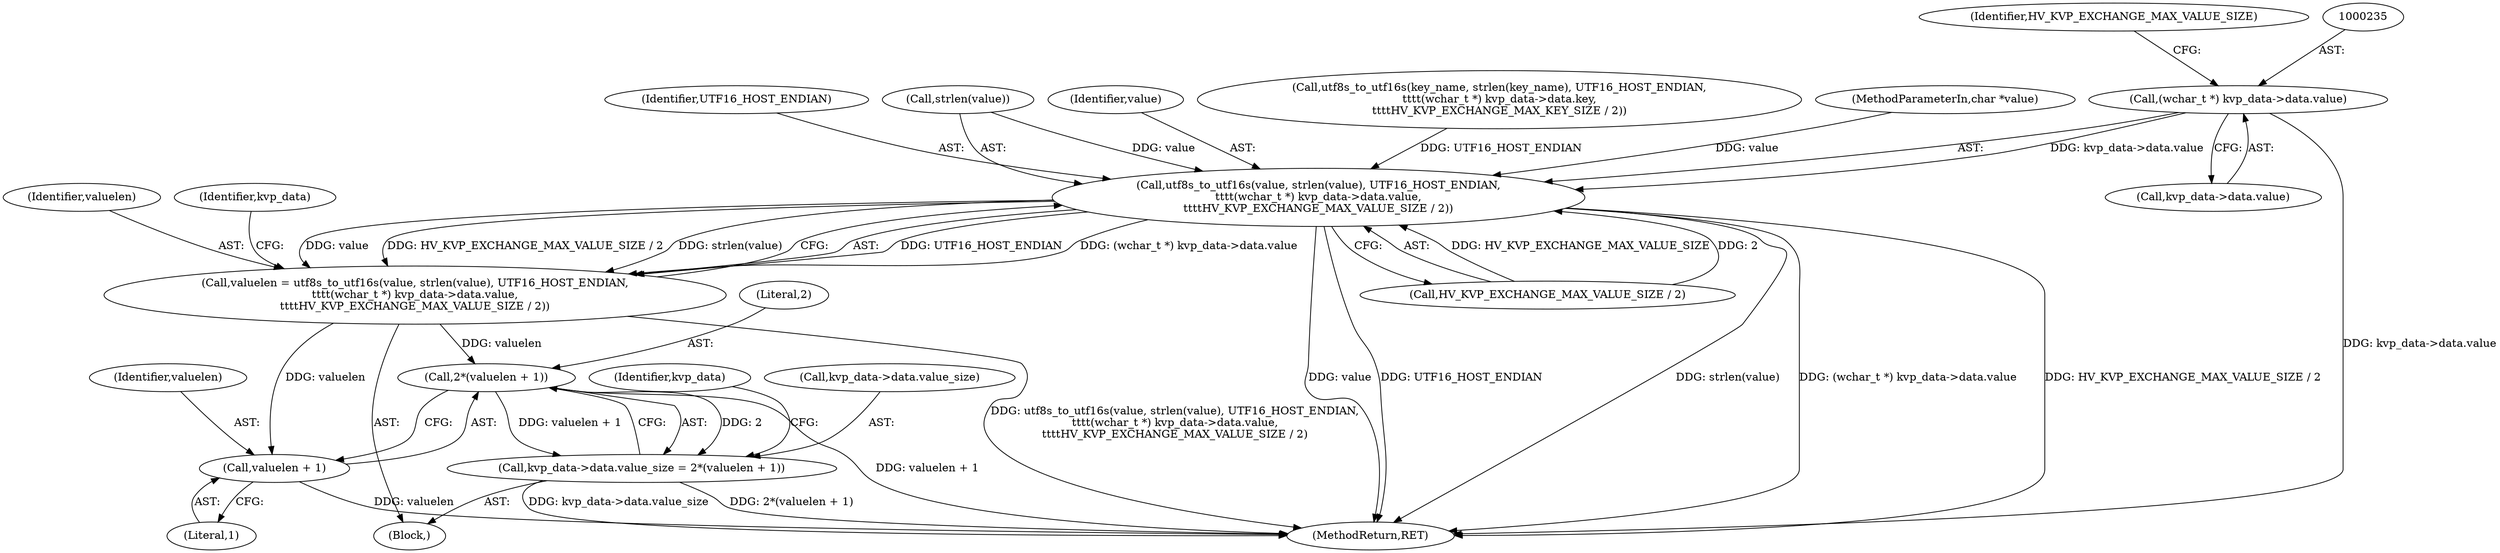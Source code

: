 digraph "0_linux_0720a06a7518c9d0c0125bd5d1f3b6264c55c3dd@pointer" {
"1000234" [label="(Call,(wchar_t *) kvp_data->data.value)"];
"1000229" [label="(Call,utf8s_to_utf16s(value, strlen(value), UTF16_HOST_ENDIAN,\n\t\t\t\t(wchar_t *) kvp_data->data.value,\n\t\t\t\tHV_KVP_EXCHANGE_MAX_VALUE_SIZE / 2))"];
"1000227" [label="(Call,valuelen = utf8s_to_utf16s(value, strlen(value), UTF16_HOST_ENDIAN,\n\t\t\t\t(wchar_t *) kvp_data->data.value,\n\t\t\t\tHV_KVP_EXCHANGE_MAX_VALUE_SIZE / 2))"];
"1000250" [label="(Call,2*(valuelen + 1))"];
"1000244" [label="(Call,kvp_data->data.value_size = 2*(valuelen + 1))"];
"1000252" [label="(Call,valuelen + 1)"];
"1000250" [label="(Call,2*(valuelen + 1))"];
"1000251" [label="(Literal,2)"];
"1000241" [label="(Call,HV_KVP_EXCHANGE_MAX_VALUE_SIZE / 2)"];
"1000227" [label="(Call,valuelen = utf8s_to_utf16s(value, strlen(value), UTF16_HOST_ENDIAN,\n\t\t\t\t(wchar_t *) kvp_data->data.value,\n\t\t\t\tHV_KVP_EXCHANGE_MAX_VALUE_SIZE / 2))"];
"1000282" [label="(MethodReturn,RET)"];
"1000112" [label="(MethodParameterIn,char *value)"];
"1000247" [label="(Identifier,kvp_data)"];
"1000252" [label="(Call,valuelen + 1)"];
"1000233" [label="(Identifier,UTF16_HOST_ENDIAN)"];
"1000228" [label="(Identifier,valuelen)"];
"1000231" [label="(Call,strlen(value))"];
"1000236" [label="(Call,kvp_data->data.value)"];
"1000254" [label="(Literal,1)"];
"1000253" [label="(Identifier,valuelen)"];
"1000244" [label="(Call,kvp_data->data.value_size = 2*(valuelen + 1))"];
"1000234" [label="(Call,(wchar_t *) kvp_data->data.value)"];
"1000230" [label="(Identifier,value)"];
"1000245" [label="(Call,kvp_data->data.value_size)"];
"1000114" [label="(Block,)"];
"1000201" [label="(Call,utf8s_to_utf16s(key_name, strlen(key_name), UTF16_HOST_ENDIAN,\n\t\t\t\t(wchar_t *) kvp_data->data.key,\n\t\t\t\tHV_KVP_EXCHANGE_MAX_KEY_SIZE / 2))"];
"1000242" [label="(Identifier,HV_KVP_EXCHANGE_MAX_VALUE_SIZE)"];
"1000229" [label="(Call,utf8s_to_utf16s(value, strlen(value), UTF16_HOST_ENDIAN,\n\t\t\t\t(wchar_t *) kvp_data->data.value,\n\t\t\t\tHV_KVP_EXCHANGE_MAX_VALUE_SIZE / 2))"];
"1000258" [label="(Identifier,kvp_data)"];
"1000234" -> "1000229"  [label="AST: "];
"1000234" -> "1000236"  [label="CFG: "];
"1000235" -> "1000234"  [label="AST: "];
"1000236" -> "1000234"  [label="AST: "];
"1000242" -> "1000234"  [label="CFG: "];
"1000234" -> "1000282"  [label="DDG: kvp_data->data.value"];
"1000234" -> "1000229"  [label="DDG: kvp_data->data.value"];
"1000229" -> "1000227"  [label="AST: "];
"1000229" -> "1000241"  [label="CFG: "];
"1000230" -> "1000229"  [label="AST: "];
"1000231" -> "1000229"  [label="AST: "];
"1000233" -> "1000229"  [label="AST: "];
"1000241" -> "1000229"  [label="AST: "];
"1000227" -> "1000229"  [label="CFG: "];
"1000229" -> "1000282"  [label="DDG: UTF16_HOST_ENDIAN"];
"1000229" -> "1000282"  [label="DDG: strlen(value)"];
"1000229" -> "1000282"  [label="DDG: (wchar_t *) kvp_data->data.value"];
"1000229" -> "1000282"  [label="DDG: value"];
"1000229" -> "1000282"  [label="DDG: HV_KVP_EXCHANGE_MAX_VALUE_SIZE / 2"];
"1000229" -> "1000227"  [label="DDG: UTF16_HOST_ENDIAN"];
"1000229" -> "1000227"  [label="DDG: (wchar_t *) kvp_data->data.value"];
"1000229" -> "1000227"  [label="DDG: value"];
"1000229" -> "1000227"  [label="DDG: HV_KVP_EXCHANGE_MAX_VALUE_SIZE / 2"];
"1000229" -> "1000227"  [label="DDG: strlen(value)"];
"1000231" -> "1000229"  [label="DDG: value"];
"1000112" -> "1000229"  [label="DDG: value"];
"1000201" -> "1000229"  [label="DDG: UTF16_HOST_ENDIAN"];
"1000241" -> "1000229"  [label="DDG: HV_KVP_EXCHANGE_MAX_VALUE_SIZE"];
"1000241" -> "1000229"  [label="DDG: 2"];
"1000227" -> "1000114"  [label="AST: "];
"1000228" -> "1000227"  [label="AST: "];
"1000247" -> "1000227"  [label="CFG: "];
"1000227" -> "1000282"  [label="DDG: utf8s_to_utf16s(value, strlen(value), UTF16_HOST_ENDIAN,\n\t\t\t\t(wchar_t *) kvp_data->data.value,\n\t\t\t\tHV_KVP_EXCHANGE_MAX_VALUE_SIZE / 2)"];
"1000227" -> "1000250"  [label="DDG: valuelen"];
"1000227" -> "1000252"  [label="DDG: valuelen"];
"1000250" -> "1000244"  [label="AST: "];
"1000250" -> "1000252"  [label="CFG: "];
"1000251" -> "1000250"  [label="AST: "];
"1000252" -> "1000250"  [label="AST: "];
"1000244" -> "1000250"  [label="CFG: "];
"1000250" -> "1000282"  [label="DDG: valuelen + 1"];
"1000250" -> "1000244"  [label="DDG: 2"];
"1000250" -> "1000244"  [label="DDG: valuelen + 1"];
"1000244" -> "1000114"  [label="AST: "];
"1000245" -> "1000244"  [label="AST: "];
"1000258" -> "1000244"  [label="CFG: "];
"1000244" -> "1000282"  [label="DDG: 2*(valuelen + 1)"];
"1000244" -> "1000282"  [label="DDG: kvp_data->data.value_size"];
"1000252" -> "1000254"  [label="CFG: "];
"1000253" -> "1000252"  [label="AST: "];
"1000254" -> "1000252"  [label="AST: "];
"1000252" -> "1000282"  [label="DDG: valuelen"];
}
